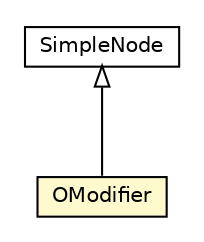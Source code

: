 #!/usr/local/bin/dot
#
# Class diagram 
# Generated by UMLGraph version R5_6-24-gf6e263 (http://www.umlgraph.org/)
#

digraph G {
	edge [fontname="Helvetica",fontsize=10,labelfontname="Helvetica",labelfontsize=10];
	node [fontname="Helvetica",fontsize=10,shape=plaintext];
	nodesep=0.25;
	ranksep=0.5;
	// com.orientechnologies.orient.core.sql.parser.OModifier
	c4571441 [label=<<table title="com.orientechnologies.orient.core.sql.parser.OModifier" border="0" cellborder="1" cellspacing="0" cellpadding="2" port="p" bgcolor="lemonChiffon" href="./OModifier.html">
		<tr><td><table border="0" cellspacing="0" cellpadding="1">
<tr><td align="center" balign="center"> OModifier </td></tr>
		</table></td></tr>
		</table>>, URL="./OModifier.html", fontname="Helvetica", fontcolor="black", fontsize=10.0];
	// com.orientechnologies.orient.core.sql.parser.SimpleNode
	c4571511 [label=<<table title="com.orientechnologies.orient.core.sql.parser.SimpleNode" border="0" cellborder="1" cellspacing="0" cellpadding="2" port="p" href="./SimpleNode.html">
		<tr><td><table border="0" cellspacing="0" cellpadding="1">
<tr><td align="center" balign="center"> SimpleNode </td></tr>
		</table></td></tr>
		</table>>, URL="./SimpleNode.html", fontname="Helvetica", fontcolor="black", fontsize=10.0];
	//com.orientechnologies.orient.core.sql.parser.OModifier extends com.orientechnologies.orient.core.sql.parser.SimpleNode
	c4571511:p -> c4571441:p [dir=back,arrowtail=empty];
}


